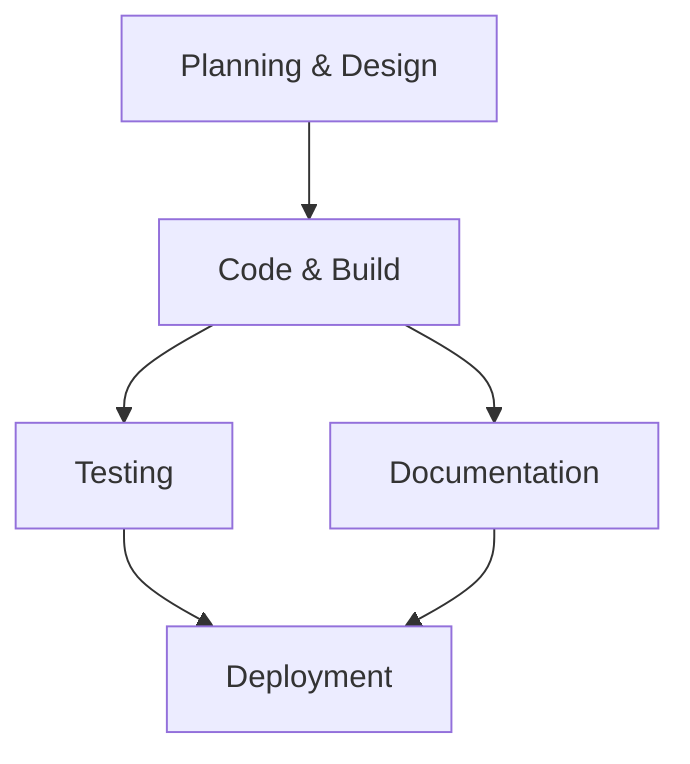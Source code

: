 graph TD
	A["Planning & Design"] --> B["Code & Build"]
	B --> C["Testing"]
	B --> D["Documentation"]
	C --> E["Deployment"]
	D --> E